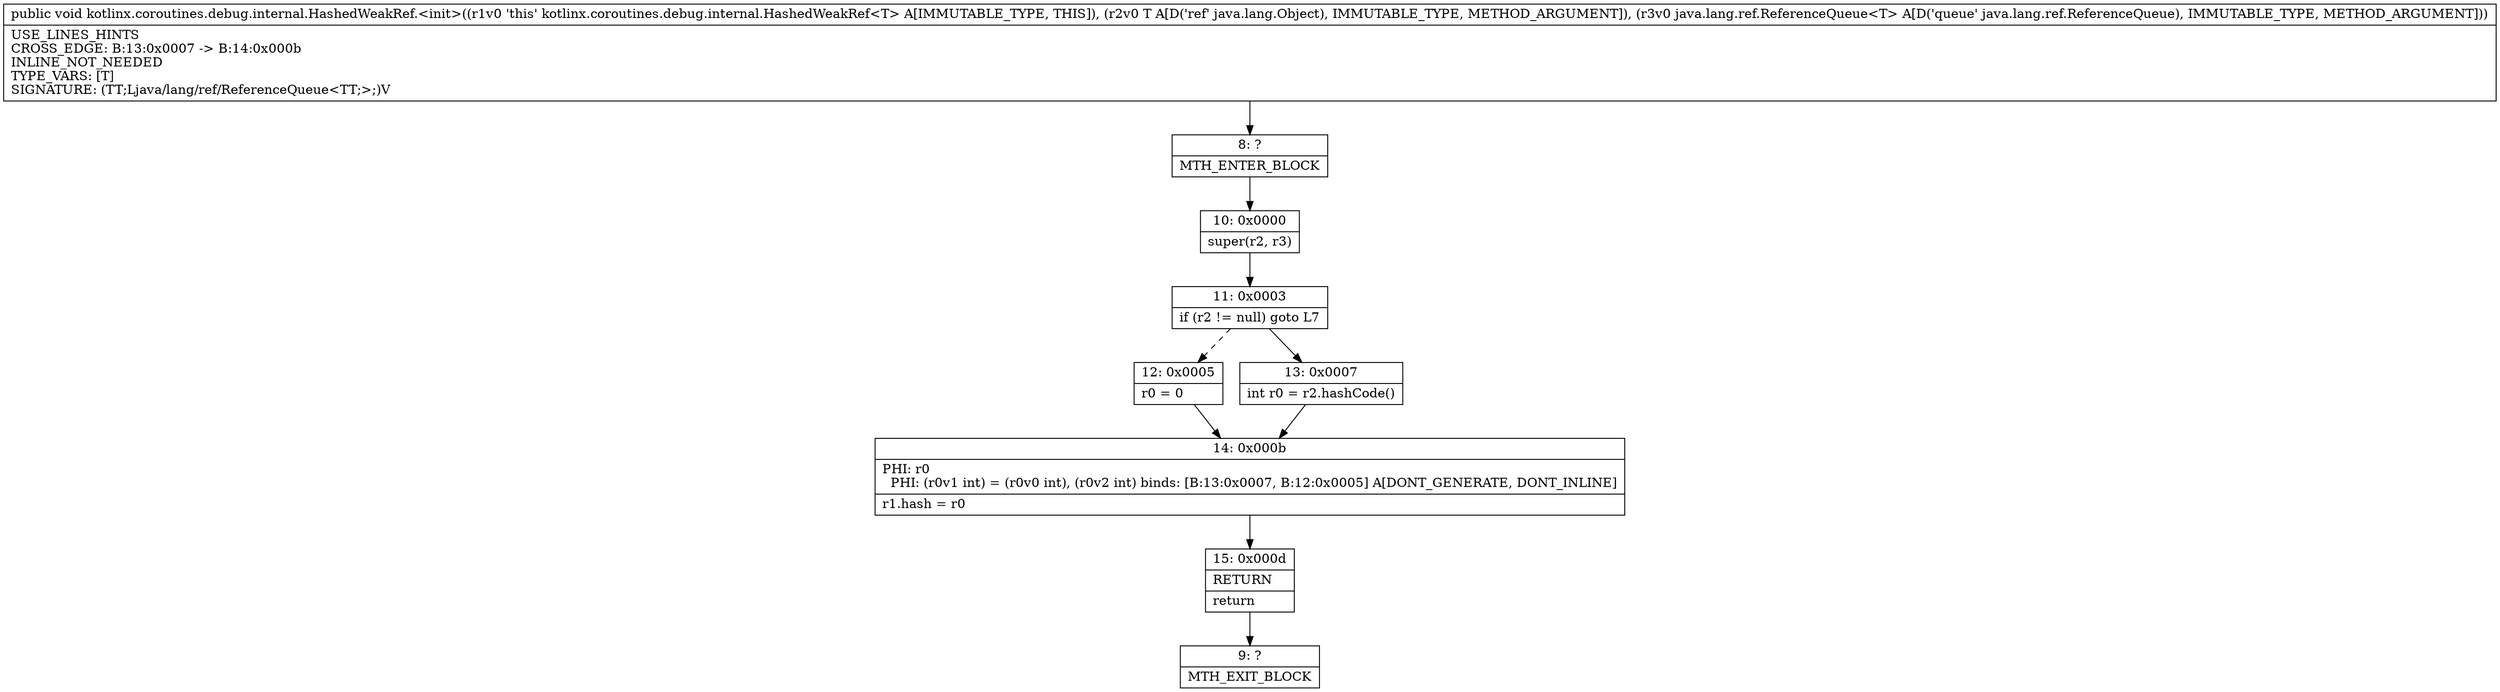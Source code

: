 digraph "CFG forkotlinx.coroutines.debug.internal.HashedWeakRef.\<init\>(Ljava\/lang\/Object;Ljava\/lang\/ref\/ReferenceQueue;)V" {
Node_8 [shape=record,label="{8\:\ ?|MTH_ENTER_BLOCK\l}"];
Node_10 [shape=record,label="{10\:\ 0x0000|super(r2, r3)\l}"];
Node_11 [shape=record,label="{11\:\ 0x0003|if (r2 != null) goto L7\l}"];
Node_12 [shape=record,label="{12\:\ 0x0005|r0 = 0\l}"];
Node_14 [shape=record,label="{14\:\ 0x000b|PHI: r0 \l  PHI: (r0v1 int) = (r0v0 int), (r0v2 int) binds: [B:13:0x0007, B:12:0x0005] A[DONT_GENERATE, DONT_INLINE]\l|r1.hash = r0\l}"];
Node_15 [shape=record,label="{15\:\ 0x000d|RETURN\l|return\l}"];
Node_9 [shape=record,label="{9\:\ ?|MTH_EXIT_BLOCK\l}"];
Node_13 [shape=record,label="{13\:\ 0x0007|int r0 = r2.hashCode()\l}"];
MethodNode[shape=record,label="{public void kotlinx.coroutines.debug.internal.HashedWeakRef.\<init\>((r1v0 'this' kotlinx.coroutines.debug.internal.HashedWeakRef\<T\> A[IMMUTABLE_TYPE, THIS]), (r2v0 T A[D('ref' java.lang.Object), IMMUTABLE_TYPE, METHOD_ARGUMENT]), (r3v0 java.lang.ref.ReferenceQueue\<T\> A[D('queue' java.lang.ref.ReferenceQueue), IMMUTABLE_TYPE, METHOD_ARGUMENT]))  | USE_LINES_HINTS\lCROSS_EDGE: B:13:0x0007 \-\> B:14:0x000b\lINLINE_NOT_NEEDED\lTYPE_VARS: [T]\lSIGNATURE: (TT;Ljava\/lang\/ref\/ReferenceQueue\<TT;\>;)V\l}"];
MethodNode -> Node_8;Node_8 -> Node_10;
Node_10 -> Node_11;
Node_11 -> Node_12[style=dashed];
Node_11 -> Node_13;
Node_12 -> Node_14;
Node_14 -> Node_15;
Node_15 -> Node_9;
Node_13 -> Node_14;
}

